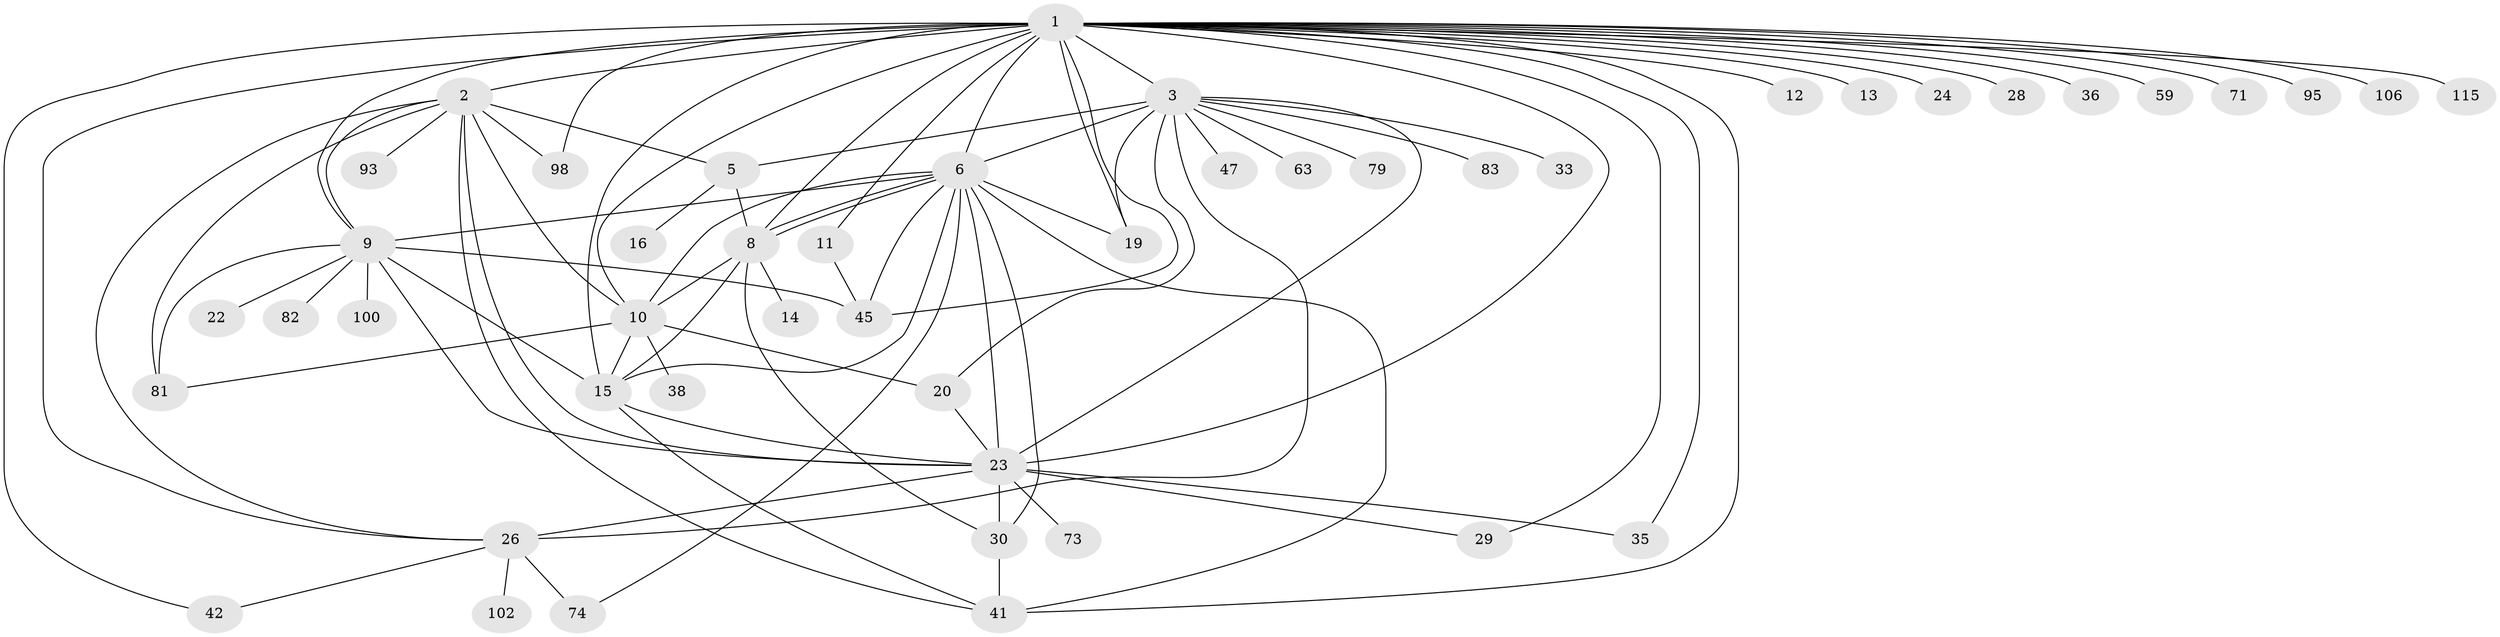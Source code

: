 // original degree distribution, {21: 0.00847457627118644, 12: 0.01694915254237288, 13: 0.00847457627118644, 8: 0.00847457627118644, 4: 0.03389830508474576, 16: 0.025423728813559324, 11: 0.00847457627118644, 5: 0.03389830508474576, 3: 0.17796610169491525, 1: 0.4067796610169492, 6: 0.01694915254237288, 2: 0.2288135593220339, 10: 0.00847457627118644, 7: 0.01694915254237288}
// Generated by graph-tools (version 1.1) at 2025/18/03/04/25 18:18:11]
// undirected, 47 vertices, 88 edges
graph export_dot {
graph [start="1"]
  node [color=gray90,style=filled];
  1 [super="+7+4"];
  2;
  3;
  5;
  6 [super="+70+18+40+86+58+27"];
  8 [super="+17+109+103"];
  9 [super="+37+32"];
  10 [super="+25"];
  11;
  12;
  13;
  14;
  15 [super="+92+113+64"];
  16;
  19 [super="+72+50"];
  20 [super="+21"];
  22;
  23 [super="+61+44+34+89+39+43+56"];
  24;
  26 [super="+87+54"];
  28;
  29;
  30 [super="+46"];
  33;
  35;
  36 [super="+90+66"];
  38;
  41 [super="+49+97+76+68"];
  42;
  45 [super="+57"];
  47;
  59;
  63;
  71;
  73;
  74 [super="+104"];
  79 [super="+91"];
  81;
  82;
  83;
  93;
  95;
  98;
  100;
  102;
  106;
  115;
  1 -- 2 [weight=2];
  1 -- 3;
  1 -- 6 [weight=5];
  1 -- 12;
  1 -- 15;
  1 -- 24;
  1 -- 28;
  1 -- 29;
  1 -- 35;
  1 -- 36;
  1 -- 41;
  1 -- 42;
  1 -- 59;
  1 -- 71;
  1 -- 98;
  1 -- 106;
  1 -- 115;
  1 -- 26;
  1 -- 8;
  1 -- 9 [weight=2];
  1 -- 13;
  1 -- 45 [weight=2];
  1 -- 19;
  1 -- 23;
  1 -- 11;
  1 -- 95;
  1 -- 10;
  2 -- 5;
  2 -- 81;
  2 -- 93;
  2 -- 98;
  2 -- 26;
  2 -- 9;
  2 -- 41;
  2 -- 23;
  2 -- 10;
  3 -- 5;
  3 -- 6;
  3 -- 19;
  3 -- 26 [weight=2];
  3 -- 33;
  3 -- 47;
  3 -- 63;
  3 -- 79;
  3 -- 83;
  3 -- 23;
  3 -- 20;
  5 -- 8;
  5 -- 16;
  6 -- 8 [weight=2];
  6 -- 8;
  6 -- 23 [weight=4];
  6 -- 41;
  6 -- 15;
  6 -- 9;
  6 -- 74;
  6 -- 45;
  6 -- 19;
  6 -- 30 [weight=2];
  6 -- 10;
  8 -- 10;
  8 -- 14;
  8 -- 15;
  8 -- 30;
  9 -- 15 [weight=2];
  9 -- 22;
  9 -- 23 [weight=3];
  9 -- 81;
  9 -- 82;
  9 -- 100;
  9 -- 45;
  10 -- 20;
  10 -- 38;
  10 -- 81;
  10 -- 15;
  11 -- 45 [weight=2];
  15 -- 23;
  15 -- 41;
  20 -- 23;
  23 -- 29;
  23 -- 73;
  23 -- 26;
  23 -- 35;
  23 -- 30;
  26 -- 102;
  26 -- 74;
  26 -- 42;
  30 -- 41;
}
